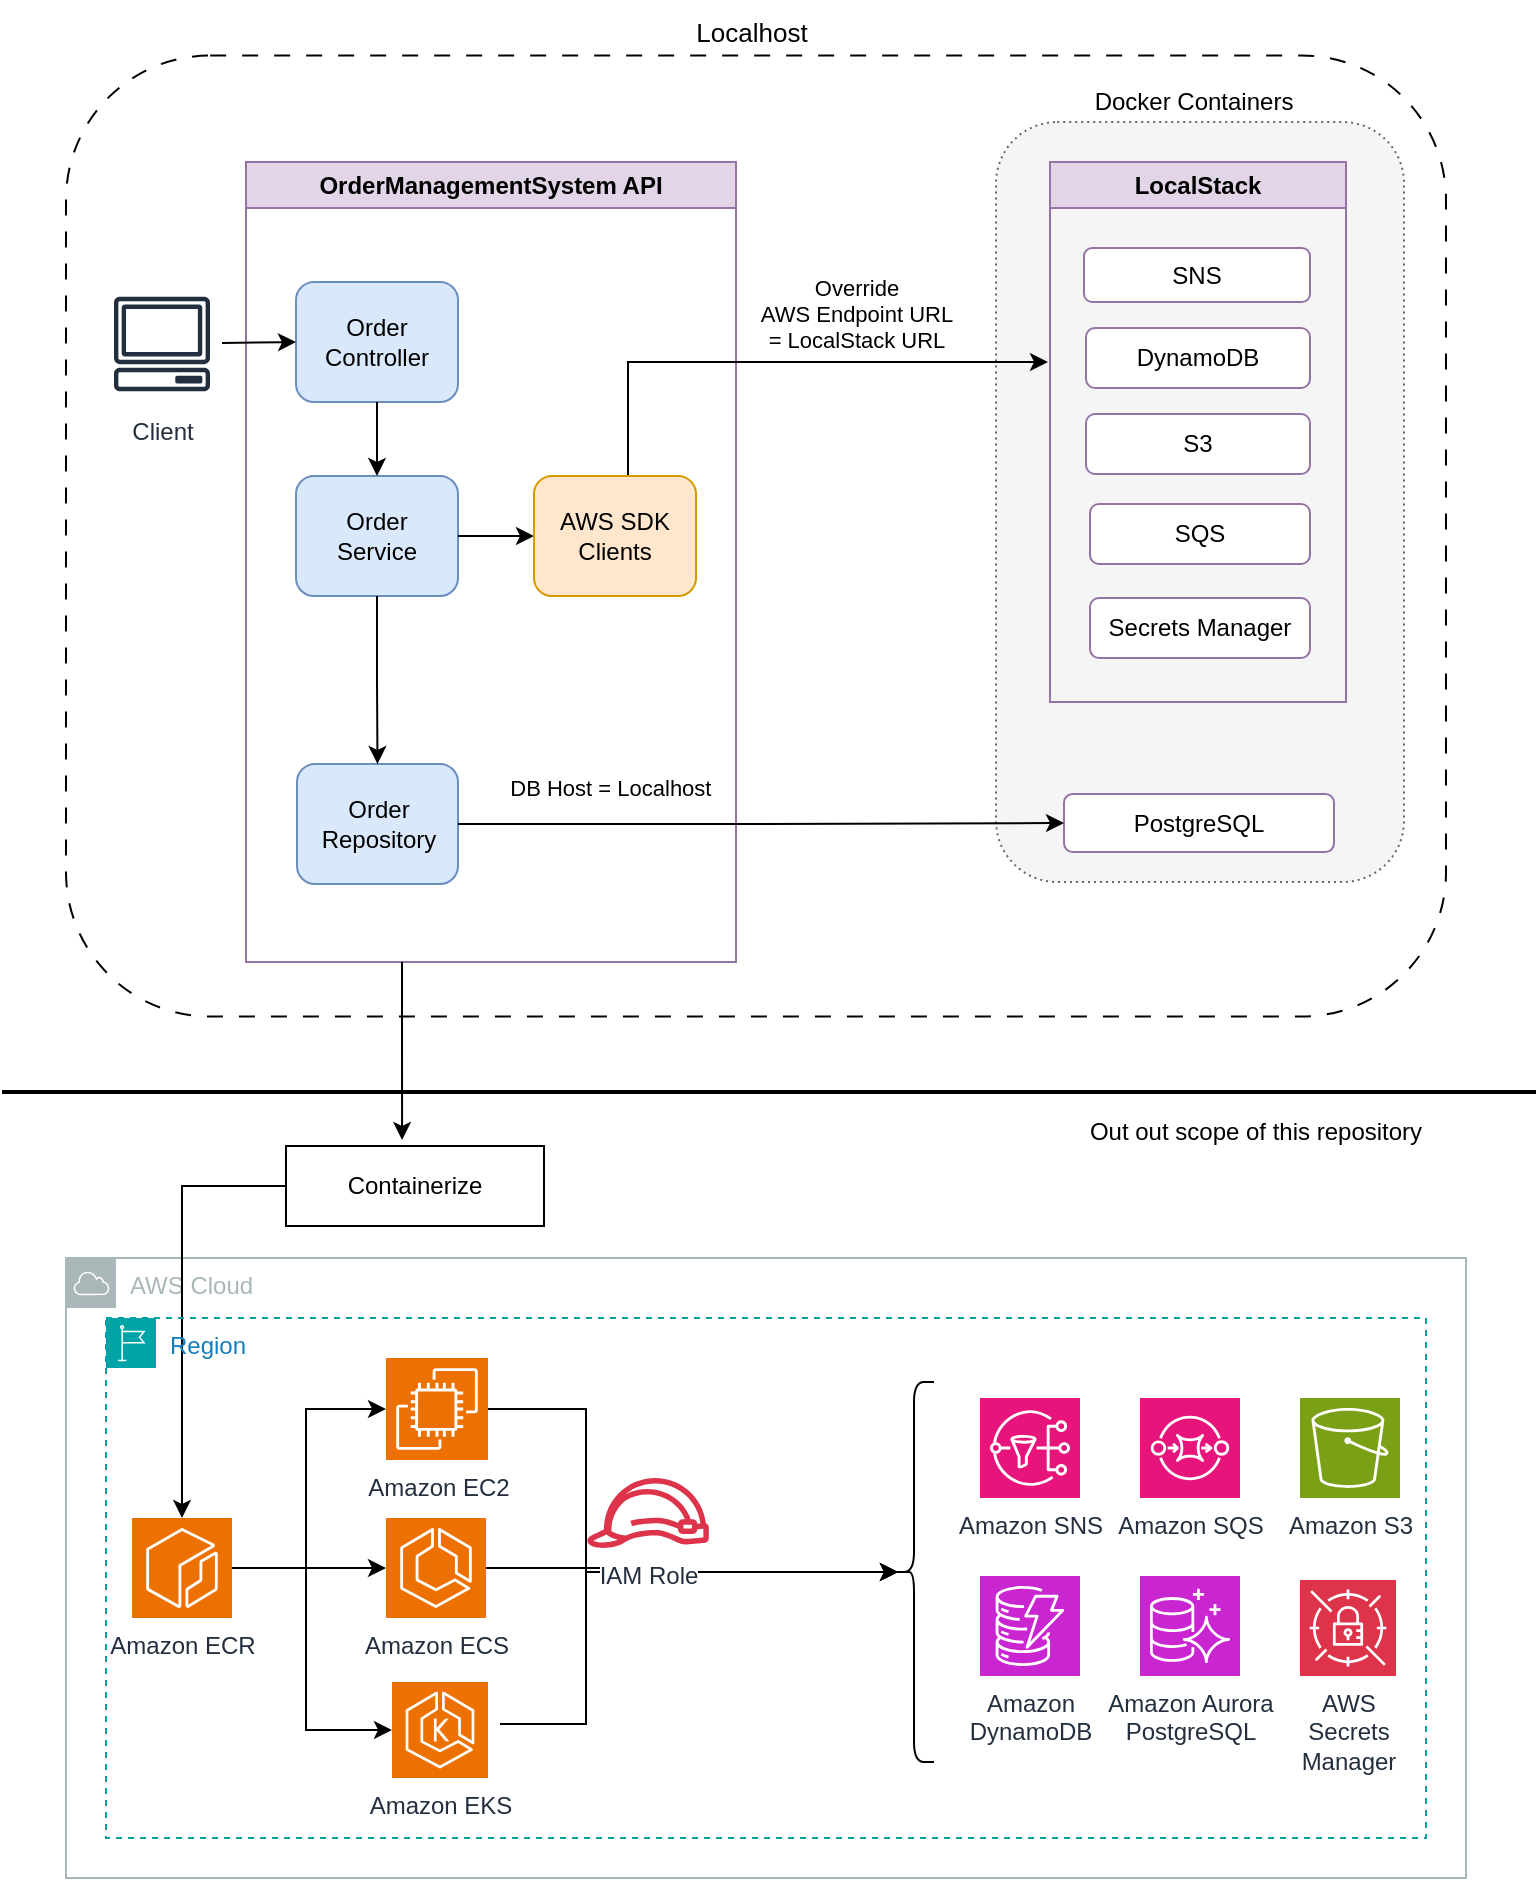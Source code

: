<mxfile version="23.1.5" type="device">
  <diagram id="diagram_1" name="Order Management System Architecture">
    <mxGraphModel dx="1660" dy="830" grid="1" gridSize="10" guides="1" tooltips="1" connect="1" arrows="1" fold="1" page="1" pageScale="1" pageWidth="1200" pageHeight="800" background="#ffffff" math="0" shadow="0">
      <root>
        <mxCell id="0" />
        <mxCell id="1" parent="0" />
        <mxCell id="AhsIYHOb15BW9wUO29X6-3" value="" style="rounded=1;whiteSpace=wrap;html=1;dashed=1;dashPattern=1 2;fillColor=#f5f5f5;fontColor=#333333;strokeColor=#666666;" parent="1" vertex="1">
          <mxGeometry x="620" y="150" width="204" height="380" as="geometry" />
        </mxCell>
        <mxCell id="client" value="Client" style="sketch=0;outlineConnect=0;fontColor=#232F3E;gradientColor=none;strokeColor=#232F3E;fillColor=#ffffff;dashed=0;verticalLabelPosition=bottom;verticalAlign=top;align=center;html=1;fontSize=12;fontStyle=0;aspect=fixed;shape=mxgraph.aws4.resourceIcon;resIcon=mxgraph.aws4.client;" parent="1" vertex="1">
          <mxGeometry x="173" y="231" width="60" height="60" as="geometry" />
        </mxCell>
        <mxCell id="oms_block" value="OrderManagementSystem API" style="swimlane;whiteSpace=wrap;html=1;fillColor=#e1d5e7;strokeColor=#9673a6;" parent="1" vertex="1">
          <mxGeometry x="245" y="170" width="245" height="400" as="geometry" />
        </mxCell>
        <mxCell id="MR5pOm0Wdy1TcqWOsnat-3" value="" style="rounded=1;whiteSpace=wrap;html=1;dashed=1;dashPattern=8 8;fillColor=none;" parent="oms_block" vertex="1">
          <mxGeometry x="-90" y="-53.25" width="690" height="480.5" as="geometry" />
        </mxCell>
        <mxCell id="order_service" value="Order&lt;br&gt;Service" style="rounded=1;whiteSpace=wrap;html=1;fillColor=#dae8fc;strokeColor=#6c8ebf;" parent="oms_block" vertex="1">
          <mxGeometry x="25" y="157" width="81" height="60" as="geometry" />
        </mxCell>
        <mxCell id="order_repo" value="Order&lt;br&gt;Repository" style="rounded=1;whiteSpace=wrap;html=1;fillColor=#dae8fc;strokeColor=#6c8ebf;" parent="oms_block" vertex="1">
          <mxGeometry x="25.5" y="301" width="80.5" height="60" as="geometry" />
        </mxCell>
        <mxCell id="localstack_layer" value="LocalStack" style="swimlane;whiteSpace=wrap;html=1;fillColor=#e1d5e7;strokeColor=#9673a6;" parent="oms_block" vertex="1">
          <mxGeometry x="402" width="148" height="270" as="geometry" />
        </mxCell>
        <mxCell id="ls_s3" value="S3" style="rounded=1;whiteSpace=wrap;html=1;fillColor=#ffffff;strokeColor=#9673a6;" parent="localstack_layer" vertex="1">
          <mxGeometry x="18" y="126" width="112" height="30" as="geometry" />
        </mxCell>
        <mxCell id="ls_sns" value="SNS" style="rounded=1;whiteSpace=wrap;html=1;fillColor=#ffffff;strokeColor=#9673a6;" parent="localstack_layer" vertex="1">
          <mxGeometry x="17" y="43" width="113" height="27" as="geometry" />
        </mxCell>
        <mxCell id="ls_sqs" value="SQS" style="rounded=1;whiteSpace=wrap;html=1;fillColor=#ffffff;strokeColor=#9673a6;" parent="localstack_layer" vertex="1">
          <mxGeometry x="20" y="171" width="110" height="30" as="geometry" />
        </mxCell>
        <mxCell id="ls_dynamodb" value="DynamoDB" style="rounded=1;whiteSpace=wrap;html=1;fillColor=#ffffff;strokeColor=#9673a6;" parent="localstack_layer" vertex="1">
          <mxGeometry x="18" y="83" width="112" height="30" as="geometry" />
        </mxCell>
        <mxCell id="service_to_repo" style="edgeStyle=orthogonalEdgeStyle;rounded=0;html=1;exitX=0.5;exitY=1;entryX=0.5;entryY=0;label=Save Order" parent="oms_block" source="order_service" target="order_repo" edge="1">
          <mxGeometry relative="1" as="geometry" />
        </mxCell>
        <mxCell id="service_to_dynamodb" value="Override &lt;br&gt;AWS Endpoint URL&lt;br&gt;= LocalStack URL" style="edgeStyle=orthogonalEdgeStyle;rounded=0;html=1;exitX=0.399;exitY=0.011;label=Log Metadata;exitDx=0;exitDy=0;exitPerimeter=0;labelBackgroundColor=none;spacingTop=11;spacingLeft=23;" parent="oms_block" edge="1">
          <mxGeometry x="0.271" y="30" relative="1" as="geometry">
            <mxPoint x="218.91" y="157.66" as="sourcePoint" />
            <mxPoint x="401" y="100" as="targetPoint" />
            <Array as="points">
              <mxPoint x="191" y="158" />
              <mxPoint x="191" y="100" />
            </Array>
            <mxPoint as="offset" />
          </mxGeometry>
        </mxCell>
        <mxCell id="UVgOhtSd3i4ypvdV2Ima-1" value="Order&lt;br&gt;Controller" style="rounded=1;whiteSpace=wrap;html=1;fillColor=#dae8fc;strokeColor=#6c8ebf;" parent="oms_block" vertex="1">
          <mxGeometry x="25" y="60" width="81" height="60" as="geometry" />
        </mxCell>
        <mxCell id="UVgOhtSd3i4ypvdV2Ima-4" value="" style="endArrow=classic;html=1;rounded=0;exitX=0.5;exitY=1;exitDx=0;exitDy=0;" parent="oms_block" source="UVgOhtSd3i4ypvdV2Ima-1" target="order_service" edge="1">
          <mxGeometry width="50" height="50" relative="1" as="geometry">
            <mxPoint y="101" as="sourcePoint" />
            <mxPoint x="50" y="51" as="targetPoint" />
          </mxGeometry>
        </mxCell>
        <mxCell id="AhsIYHOb15BW9wUO29X6-2" value="" style="edgeStyle=orthogonalEdgeStyle;rounded=0;html=1;exitX=1;exitY=0.5;entryX=0;entryY=0.5;label=Log Metadata" parent="oms_block" source="order_service" target="AhsIYHOb15BW9wUO29X6-1" edge="1">
          <mxGeometry relative="1" as="geometry">
            <mxPoint x="330" y="257" as="sourcePoint" />
            <mxPoint x="627" y="357" as="targetPoint" />
          </mxGeometry>
        </mxCell>
        <mxCell id="AhsIYHOb15BW9wUO29X6-1" value="AWS SDK&lt;br&gt;Clients" style="rounded=1;whiteSpace=wrap;html=1;fillColor=#ffe6cc;strokeColor=#d79b00;" parent="oms_block" vertex="1">
          <mxGeometry x="144" y="157" width="81" height="60" as="geometry" />
        </mxCell>
        <mxCell id="UVgOhtSd3i4ypvdV2Ima-3" value="" style="endArrow=classic;html=1;rounded=0;entryX=0;entryY=0.5;entryDx=0;entryDy=0;" parent="1" source="client" target="UVgOhtSd3i4ypvdV2Ima-1" edge="1">
          <mxGeometry width="50" height="50" relative="1" as="geometry">
            <mxPoint x="84" y="270" as="sourcePoint" />
            <mxPoint x="134" y="220" as="targetPoint" />
          </mxGeometry>
        </mxCell>
        <mxCell id="ls_aurora_postgres" value="PostgreSQL" style="rounded=1;whiteSpace=wrap;html=1;fillColor=#ffffff;strokeColor=#9673a6;" parent="1" vertex="1">
          <mxGeometry x="654" y="486" width="135" height="29" as="geometry" />
        </mxCell>
        <mxCell id="repo_to_aurora" value="DB Host = Localhost&amp;nbsp;&amp;nbsp;" style="edgeStyle=orthogonalEdgeStyle;rounded=0;html=1;exitX=1;exitY=0.5;entryX=0;entryY=0.5;spacingTop=-15;" parent="1" source="order_repo" target="ls_aurora_postgres" edge="1">
          <mxGeometry x="-0.479" y="11" relative="1" as="geometry">
            <mxPoint as="offset" />
          </mxGeometry>
        </mxCell>
        <mxCell id="AhsIYHOb15BW9wUO29X6-4" value="Localhost" style="text;html=1;align=center;verticalAlign=middle;whiteSpace=wrap;rounded=0;fontSize=13;" parent="1" vertex="1">
          <mxGeometry x="444" y="89.5" width="108" height="30" as="geometry" />
        </mxCell>
        <mxCell id="AhsIYHOb15BW9wUO29X6-5" value="Docker Containers" style="text;html=1;align=center;verticalAlign=middle;whiteSpace=wrap;rounded=0;" parent="1" vertex="1">
          <mxGeometry x="654" y="124.5" width="130" height="30" as="geometry" />
        </mxCell>
        <mxCell id="AhsIYHOb15BW9wUO29X6-15" value="AWS Cloud" style="sketch=0;outlineConnect=0;gradientColor=none;html=1;whiteSpace=wrap;fontSize=12;fontStyle=0;shape=mxgraph.aws4.group;grIcon=mxgraph.aws4.group_aws_cloud;strokeColor=#AAB7B8;fillColor=none;verticalAlign=top;align=left;spacingLeft=30;fontColor=#AAB7B8;dashed=0;" parent="1" vertex="1">
          <mxGeometry x="155" y="718" width="700" height="310" as="geometry" />
        </mxCell>
        <mxCell id="AhsIYHOb15BW9wUO29X6-18" value="Amazon SNS" style="sketch=0;points=[[0,0,0],[0.25,0,0],[0.5,0,0],[0.75,0,0],[1,0,0],[0,1,0],[0.25,1,0],[0.5,1,0],[0.75,1,0],[1,1,0],[0,0.25,0],[0,0.5,0],[0,0.75,0],[1,0.25,0],[1,0.5,0],[1,0.75,0]];outlineConnect=0;fontColor=#232F3E;fillColor=#E7157B;strokeColor=#ffffff;dashed=0;verticalLabelPosition=bottom;verticalAlign=top;align=center;html=1;fontSize=12;fontStyle=0;aspect=fixed;shape=mxgraph.aws4.resourceIcon;resIcon=mxgraph.aws4.sns;" parent="1" vertex="1">
          <mxGeometry x="612" y="788" width="50" height="50" as="geometry" />
        </mxCell>
        <mxCell id="AhsIYHOb15BW9wUO29X6-19" value="Amazon SQS" style="sketch=0;points=[[0,0,0],[0.25,0,0],[0.5,0,0],[0.75,0,0],[1,0,0],[0,1,0],[0.25,1,0],[0.5,1,0],[0.75,1,0],[1,1,0],[0,0.25,0],[0,0.5,0],[0,0.75,0],[1,0.25,0],[1,0.5,0],[1,0.75,0]];outlineConnect=0;fontColor=#232F3E;fillColor=#E7157B;strokeColor=#ffffff;dashed=0;verticalLabelPosition=bottom;verticalAlign=top;align=center;html=1;fontSize=12;fontStyle=0;aspect=fixed;shape=mxgraph.aws4.resourceIcon;resIcon=mxgraph.aws4.sqs;" parent="1" vertex="1">
          <mxGeometry x="692" y="788" width="50" height="50" as="geometry" />
        </mxCell>
        <mxCell id="AhsIYHOb15BW9wUO29X6-20" value="Amazon S3" style="sketch=0;points=[[0,0,0],[0.25,0,0],[0.5,0,0],[0.75,0,0],[1,0,0],[0,1,0],[0.25,1,0],[0.5,1,0],[0.75,1,0],[1,1,0],[0,0.25,0],[0,0.5,0],[0,0.75,0],[1,0.25,0],[1,0.5,0],[1,0.75,0]];outlineConnect=0;fontColor=#232F3E;fillColor=#7AA116;strokeColor=#ffffff;dashed=0;verticalLabelPosition=bottom;verticalAlign=top;align=center;html=1;fontSize=12;fontStyle=0;aspect=fixed;shape=mxgraph.aws4.resourceIcon;resIcon=mxgraph.aws4.s3;" parent="1" vertex="1">
          <mxGeometry x="772" y="788" width="50" height="50" as="geometry" />
        </mxCell>
        <mxCell id="AhsIYHOb15BW9wUO29X6-21" value="Amazon&lt;br&gt;DynamoDB" style="sketch=0;points=[[0,0,0],[0.25,0,0],[0.5,0,0],[0.75,0,0],[1,0,0],[0,1,0],[0.25,1,0],[0.5,1,0],[0.75,1,0],[1,1,0],[0,0.25,0],[0,0.5,0],[0,0.75,0],[1,0.25,0],[1,0.5,0],[1,0.75,0]];outlineConnect=0;fontColor=#232F3E;fillColor=#C925D1;strokeColor=#ffffff;dashed=0;verticalLabelPosition=bottom;verticalAlign=top;align=center;html=1;fontSize=12;fontStyle=0;aspect=fixed;shape=mxgraph.aws4.resourceIcon;resIcon=mxgraph.aws4.dynamodb;" parent="1" vertex="1">
          <mxGeometry x="612" y="877" width="50" height="50" as="geometry" />
        </mxCell>
        <mxCell id="AhsIYHOb15BW9wUO29X6-22" value="Amazon Aurora &lt;br&gt;PostgreSQL" style="sketch=0;points=[[0,0,0],[0.25,0,0],[0.5,0,0],[0.75,0,0],[1,0,0],[0,1,0],[0.25,1,0],[0.5,1,0],[0.75,1,0],[1,1,0],[0,0.25,0],[0,0.5,0],[0,0.75,0],[1,0.25,0],[1,0.5,0],[1,0.75,0]];outlineConnect=0;fontColor=#232F3E;fillColor=#C925D1;strokeColor=#ffffff;dashed=0;verticalLabelPosition=bottom;verticalAlign=top;align=center;html=1;fontSize=12;fontStyle=0;aspect=fixed;shape=mxgraph.aws4.resourceIcon;resIcon=mxgraph.aws4.aurora;" parent="1" vertex="1">
          <mxGeometry x="692" y="877" width="50" height="50" as="geometry" />
        </mxCell>
        <mxCell id="kDP-I_JEvBrIbVLtBMfw-1" value="Amazon ECR" style="sketch=0;points=[[0,0,0],[0.25,0,0],[0.5,0,0],[0.75,0,0],[1,0,0],[0,1,0],[0.25,1,0],[0.5,1,0],[0.75,1,0],[1,1,0],[0,0.25,0],[0,0.5,0],[0,0.75,0],[1,0.25,0],[1,0.5,0],[1,0.75,0]];outlineConnect=0;fontColor=#232F3E;fillColor=#ED7100;strokeColor=#ffffff;dashed=0;verticalLabelPosition=bottom;verticalAlign=top;align=center;html=1;fontSize=12;fontStyle=0;aspect=fixed;shape=mxgraph.aws4.resourceIcon;resIcon=mxgraph.aws4.ecr;" parent="1" vertex="1">
          <mxGeometry x="188" y="848" width="50" height="50" as="geometry" />
        </mxCell>
        <mxCell id="kDP-I_JEvBrIbVLtBMfw-5" style="edgeStyle=orthogonalEdgeStyle;rounded=0;orthogonalLoop=1;jettySize=auto;html=1;" parent="1" source="kDP-I_JEvBrIbVLtBMfw-2" target="kDP-I_JEvBrIbVLtBMfw-1" edge="1">
          <mxGeometry relative="1" as="geometry" />
        </mxCell>
        <mxCell id="kDP-I_JEvBrIbVLtBMfw-2" value="Containerize" style="rounded=0;whiteSpace=wrap;html=1;" parent="1" vertex="1">
          <mxGeometry x="265" y="662" width="129" height="40" as="geometry" />
        </mxCell>
        <mxCell id="kDP-I_JEvBrIbVLtBMfw-3" style="edgeStyle=orthogonalEdgeStyle;rounded=0;orthogonalLoop=1;jettySize=auto;html=1;entryX=0.45;entryY=-0.075;entryDx=0;entryDy=0;entryPerimeter=0;" parent="1" source="oms_block" target="kDP-I_JEvBrIbVLtBMfw-2" edge="1">
          <mxGeometry relative="1" as="geometry">
            <Array as="points">
              <mxPoint x="323" y="600" />
              <mxPoint x="323" y="600" />
            </Array>
          </mxGeometry>
        </mxCell>
        <mxCell id="kDP-I_JEvBrIbVLtBMfw-4" value="Region" style="points=[[0,0],[0.25,0],[0.5,0],[0.75,0],[1,0],[1,0.25],[1,0.5],[1,0.75],[1,1],[0.75,1],[0.5,1],[0.25,1],[0,1],[0,0.75],[0,0.5],[0,0.25]];outlineConnect=0;gradientColor=none;html=1;whiteSpace=wrap;fontSize=12;fontStyle=0;container=1;pointerEvents=0;collapsible=0;recursiveResize=0;shape=mxgraph.aws4.group;grIcon=mxgraph.aws4.group_region;strokeColor=#00A4A6;fillColor=none;verticalAlign=top;align=left;spacingLeft=30;fontColor=#147EBA;dashed=1;" parent="1" vertex="1">
          <mxGeometry x="175" y="748" width="660" height="260" as="geometry" />
        </mxCell>
        <mxCell id="kDP-I_JEvBrIbVLtBMfw-18" style="edgeStyle=orthogonalEdgeStyle;rounded=0;orthogonalLoop=1;jettySize=auto;html=1;" parent="kDP-I_JEvBrIbVLtBMfw-4" edge="1">
          <mxGeometry relative="1" as="geometry">
            <mxPoint x="396" y="127" as="targetPoint" />
            <mxPoint x="197" y="203" as="sourcePoint" />
            <Array as="points">
              <mxPoint x="240" y="203" />
              <mxPoint x="240" y="127" />
            </Array>
          </mxGeometry>
        </mxCell>
        <mxCell id="kDP-I_JEvBrIbVLtBMfw-16" style="edgeStyle=orthogonalEdgeStyle;rounded=0;orthogonalLoop=1;jettySize=auto;html=1;entryX=0.1;entryY=0.5;entryDx=0;entryDy=0;entryPerimeter=0;" parent="kDP-I_JEvBrIbVLtBMfw-4" source="kDP-I_JEvBrIbVLtBMfw-6" target="kDP-I_JEvBrIbVLtBMfw-15" edge="1">
          <mxGeometry relative="1" as="geometry">
            <Array as="points">
              <mxPoint x="240" y="46" />
              <mxPoint x="240" y="127" />
            </Array>
          </mxGeometry>
        </mxCell>
        <mxCell id="kDP-I_JEvBrIbVLtBMfw-17" style="edgeStyle=orthogonalEdgeStyle;rounded=0;orthogonalLoop=1;jettySize=auto;html=1;entryX=0.1;entryY=0.5;entryDx=0;entryDy=0;entryPerimeter=0;" parent="kDP-I_JEvBrIbVLtBMfw-4" source="kDP-I_JEvBrIbVLtBMfw-7" target="kDP-I_JEvBrIbVLtBMfw-15" edge="1">
          <mxGeometry relative="1" as="geometry" />
        </mxCell>
        <mxCell id="kDP-I_JEvBrIbVLtBMfw-6" value="Amazon EC2" style="sketch=0;points=[[0,0,0],[0.25,0,0],[0.5,0,0],[0.75,0,0],[1,0,0],[0,1,0],[0.25,1,0],[0.5,1,0],[0.75,1,0],[1,1,0],[0,0.25,0],[0,0.5,0],[0,0.75,0],[1,0.25,0],[1,0.5,0],[1,0.75,0]];outlineConnect=0;fontColor=#232F3E;fillColor=#ED7100;strokeColor=#ffffff;dashed=0;verticalLabelPosition=bottom;verticalAlign=top;align=center;html=1;fontSize=12;fontStyle=0;aspect=fixed;shape=mxgraph.aws4.resourceIcon;resIcon=mxgraph.aws4.ec2;" parent="kDP-I_JEvBrIbVLtBMfw-4" vertex="1">
          <mxGeometry x="140" y="20" width="51" height="51" as="geometry" />
        </mxCell>
        <mxCell id="kDP-I_JEvBrIbVLtBMfw-7" value="Amazon ECS" style="sketch=0;points=[[0,0,0],[0.25,0,0],[0.5,0,0],[0.75,0,0],[1,0,0],[0,1,0],[0.25,1,0],[0.5,1,0],[0.75,1,0],[1,1,0],[0,0.25,0],[0,0.5,0],[0,0.75,0],[1,0.25,0],[1,0.5,0],[1,0.75,0]];outlineConnect=0;fontColor=#232F3E;fillColor=#ED7100;strokeColor=#ffffff;dashed=0;verticalLabelPosition=bottom;verticalAlign=top;align=center;html=1;fontSize=12;fontStyle=0;aspect=fixed;shape=mxgraph.aws4.resourceIcon;resIcon=mxgraph.aws4.ecs;" parent="kDP-I_JEvBrIbVLtBMfw-4" vertex="1">
          <mxGeometry x="140" y="100" width="50" height="50" as="geometry" />
        </mxCell>
        <mxCell id="kDP-I_JEvBrIbVLtBMfw-8" value="Amazon EKS" style="sketch=0;points=[[0,0,0],[0.25,0,0],[0.5,0,0],[0.75,0,0],[1,0,0],[0,1,0],[0.25,1,0],[0.5,1,0],[0.75,1,0],[1,1,0],[0,0.25,0],[0,0.5,0],[0,0.75,0],[1,0.25,0],[1,0.5,0],[1,0.75,0]];outlineConnect=0;fontColor=#232F3E;fillColor=#ED7100;strokeColor=#ffffff;dashed=0;verticalLabelPosition=bottom;verticalAlign=top;align=center;html=1;fontSize=12;fontStyle=0;aspect=fixed;shape=mxgraph.aws4.resourceIcon;resIcon=mxgraph.aws4.eks;" parent="kDP-I_JEvBrIbVLtBMfw-4" vertex="1">
          <mxGeometry x="143" y="182" width="48" height="48" as="geometry" />
        </mxCell>
        <mxCell id="kDP-I_JEvBrIbVLtBMfw-15" value="" style="shape=curlyBracket;whiteSpace=wrap;html=1;rounded=1;labelPosition=left;verticalLabelPosition=middle;align=right;verticalAlign=middle;" parent="kDP-I_JEvBrIbVLtBMfw-4" vertex="1">
          <mxGeometry x="394" y="32" width="20" height="190" as="geometry" />
        </mxCell>
        <mxCell id="kDP-I_JEvBrIbVLtBMfw-9" value="IAM Role" style="sketch=0;outlineConnect=0;fontColor=#232F3E;gradientColor=none;fillColor=#DD344C;strokeColor=none;dashed=0;verticalLabelPosition=bottom;verticalAlign=top;align=center;html=1;fontSize=12;fontStyle=0;aspect=fixed;pointerEvents=1;shape=mxgraph.aws4.role;labelBackgroundColor=default;" parent="kDP-I_JEvBrIbVLtBMfw-4" vertex="1">
          <mxGeometry x="240" y="80" width="62.05" height="35" as="geometry" />
        </mxCell>
        <mxCell id="kDP-I_JEvBrIbVLtBMfw-10" style="edgeStyle=orthogonalEdgeStyle;rounded=0;orthogonalLoop=1;jettySize=auto;html=1;entryX=0;entryY=0.5;entryDx=0;entryDy=0;entryPerimeter=0;" parent="1" source="kDP-I_JEvBrIbVLtBMfw-1" target="kDP-I_JEvBrIbVLtBMfw-6" edge="1">
          <mxGeometry relative="1" as="geometry">
            <Array as="points">
              <mxPoint x="275" y="873" />
              <mxPoint x="275" y="794" />
            </Array>
          </mxGeometry>
        </mxCell>
        <mxCell id="kDP-I_JEvBrIbVLtBMfw-11" style="edgeStyle=orthogonalEdgeStyle;rounded=0;orthogonalLoop=1;jettySize=auto;html=1;entryX=0;entryY=0.5;entryDx=0;entryDy=0;entryPerimeter=0;" parent="1" source="kDP-I_JEvBrIbVLtBMfw-1" target="kDP-I_JEvBrIbVLtBMfw-8" edge="1">
          <mxGeometry relative="1" as="geometry">
            <Array as="points">
              <mxPoint x="275" y="873" />
              <mxPoint x="275" y="954" />
            </Array>
          </mxGeometry>
        </mxCell>
        <mxCell id="kDP-I_JEvBrIbVLtBMfw-12" style="edgeStyle=orthogonalEdgeStyle;rounded=0;orthogonalLoop=1;jettySize=auto;html=1;entryX=0;entryY=0.5;entryDx=0;entryDy=0;entryPerimeter=0;" parent="1" source="kDP-I_JEvBrIbVLtBMfw-1" target="kDP-I_JEvBrIbVLtBMfw-7" edge="1">
          <mxGeometry relative="1" as="geometry" />
        </mxCell>
        <mxCell id="kDP-I_JEvBrIbVLtBMfw-20" value="" style="line;strokeWidth=2;html=1;" parent="1" vertex="1">
          <mxGeometry x="123" y="630" width="767" height="10" as="geometry" />
        </mxCell>
        <mxCell id="kDP-I_JEvBrIbVLtBMfw-21" value="Out out scope of this repository" style="text;html=1;align=center;verticalAlign=middle;whiteSpace=wrap;rounded=0;" parent="1" vertex="1">
          <mxGeometry x="640" y="640" width="220" height="30" as="geometry" />
        </mxCell>
        <mxCell id="Ib3uyOg6wethZe_UL5YX-1" value="Secrets Manager" style="rounded=1;whiteSpace=wrap;html=1;fillColor=#ffffff;strokeColor=#9673a6;" vertex="1" parent="1">
          <mxGeometry x="667" y="388" width="110" height="30" as="geometry" />
        </mxCell>
        <mxCell id="Ib3uyOg6wethZe_UL5YX-2" value="AWS&lt;br&gt;Secrets&lt;br&gt;Manager" style="sketch=0;points=[[0,0,0],[0.25,0,0],[0.5,0,0],[0.75,0,0],[1,0,0],[0,1,0],[0.25,1,0],[0.5,1,0],[0.75,1,0],[1,1,0],[0,0.25,0],[0,0.5,0],[0,0.75,0],[1,0.25,0],[1,0.5,0],[1,0.75,0]];outlineConnect=0;fontColor=#232F3E;fillColor=#DD344C;strokeColor=#ffffff;dashed=0;verticalLabelPosition=bottom;verticalAlign=top;align=center;html=1;fontSize=12;fontStyle=0;aspect=fixed;shape=mxgraph.aws4.resourceIcon;resIcon=mxgraph.aws4.secrets_manager;" vertex="1" parent="1">
          <mxGeometry x="772" y="879" width="48" height="48" as="geometry" />
        </mxCell>
      </root>
    </mxGraphModel>
  </diagram>
</mxfile>
